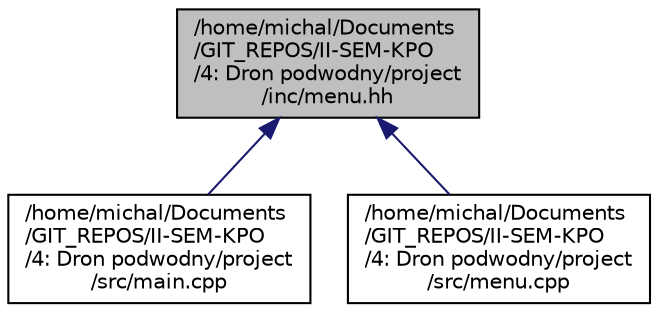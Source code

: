 digraph "/home/michal/Documents/GIT_REPOS/II-SEM-KPO/4: Dron podwodny/project/inc/menu.hh"
{
  edge [fontname="Helvetica",fontsize="10",labelfontname="Helvetica",labelfontsize="10"];
  node [fontname="Helvetica",fontsize="10",shape=record];
  Node23 [label="/home/michal/Documents\l/GIT_REPOS/II-SEM-KPO\l/4: Dron podwodny/project\l/inc/menu.hh",height=0.2,width=0.4,color="black", fillcolor="grey75", style="filled", fontcolor="black"];
  Node23 -> Node24 [dir="back",color="midnightblue",fontsize="10",style="solid",fontname="Helvetica"];
  Node24 [label="/home/michal/Documents\l/GIT_REPOS/II-SEM-KPO\l/4: Dron podwodny/project\l/src/main.cpp",height=0.2,width=0.4,color="black", fillcolor="white", style="filled",URL="$main_8cpp.html"];
  Node23 -> Node25 [dir="back",color="midnightblue",fontsize="10",style="solid",fontname="Helvetica"];
  Node25 [label="/home/michal/Documents\l/GIT_REPOS/II-SEM-KPO\l/4: Dron podwodny/project\l/src/menu.cpp",height=0.2,width=0.4,color="black", fillcolor="white", style="filled",URL="$menu_8cpp.html"];
}
